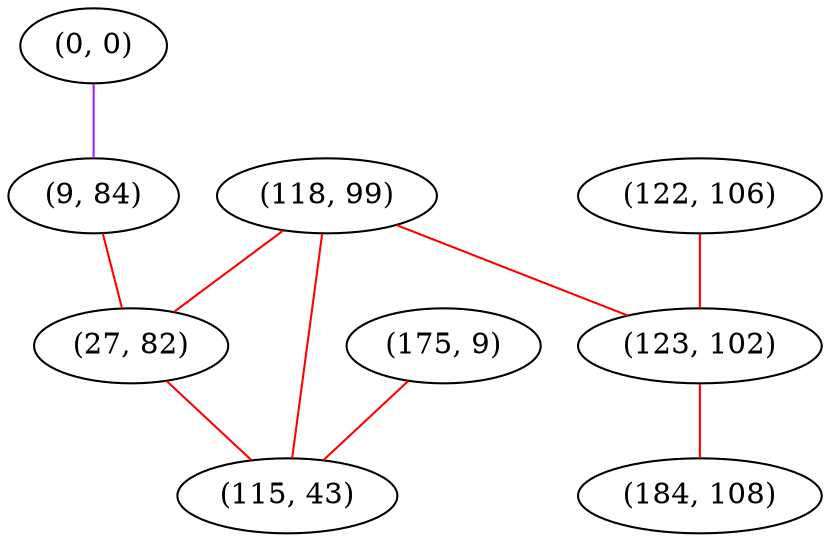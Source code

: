graph "" {
"(118, 99)";
"(0, 0)";
"(9, 84)";
"(27, 82)";
"(122, 106)";
"(123, 102)";
"(175, 9)";
"(115, 43)";
"(184, 108)";
"(118, 99)" -- "(27, 82)"  [color=red, key=0, weight=1];
"(118, 99)" -- "(115, 43)"  [color=red, key=0, weight=1];
"(118, 99)" -- "(123, 102)"  [color=red, key=0, weight=1];
"(0, 0)" -- "(9, 84)"  [color=purple, key=0, weight=4];
"(9, 84)" -- "(27, 82)"  [color=red, key=0, weight=1];
"(27, 82)" -- "(115, 43)"  [color=red, key=0, weight=1];
"(122, 106)" -- "(123, 102)"  [color=red, key=0, weight=1];
"(123, 102)" -- "(184, 108)"  [color=red, key=0, weight=1];
"(175, 9)" -- "(115, 43)"  [color=red, key=0, weight=1];
}
